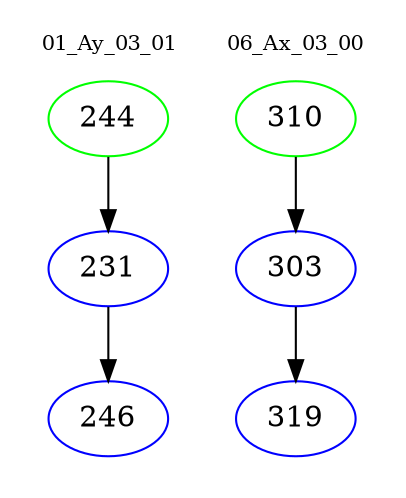 digraph{
subgraph cluster_0 {
color = white
label = "01_Ay_03_01";
fontsize=10;
T0_244 [label="244", color="green"]
T0_244 -> T0_231 [color="black"]
T0_231 [label="231", color="blue"]
T0_231 -> T0_246 [color="black"]
T0_246 [label="246", color="blue"]
}
subgraph cluster_1 {
color = white
label = "06_Ax_03_00";
fontsize=10;
T1_310 [label="310", color="green"]
T1_310 -> T1_303 [color="black"]
T1_303 [label="303", color="blue"]
T1_303 -> T1_319 [color="black"]
T1_319 [label="319", color="blue"]
}
}
